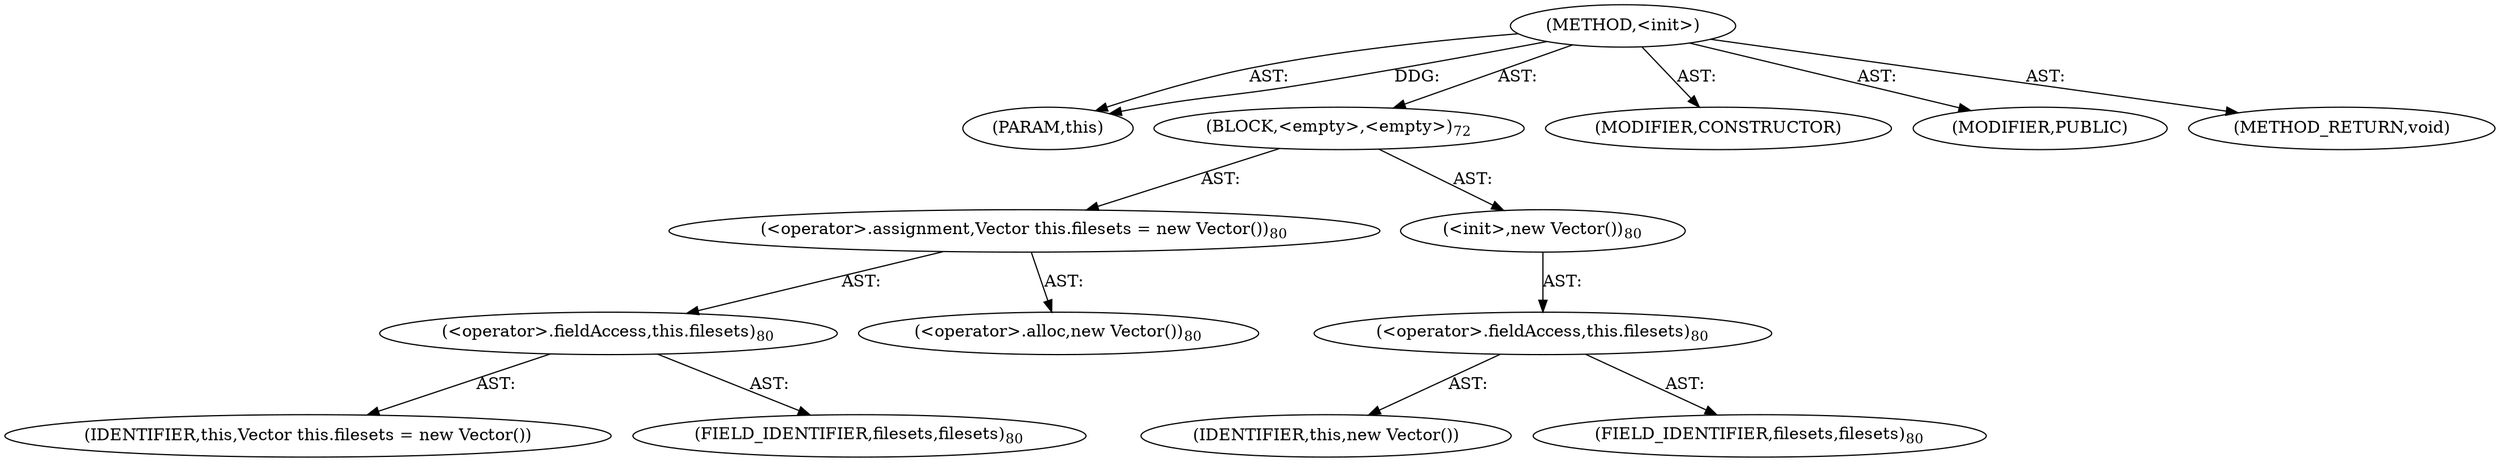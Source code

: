 digraph "&lt;init&gt;" {  
"111669149705" [label = <(METHOD,&lt;init&gt;)> ]
"115964117011" [label = <(PARAM,this)> ]
"25769803793" [label = <(BLOCK,&lt;empty&gt;,&lt;empty&gt;)<SUB>72</SUB>> ]
"30064771152" [label = <(&lt;operator&gt;.assignment,Vector this.filesets = new Vector())<SUB>80</SUB>> ]
"30064771153" [label = <(&lt;operator&gt;.fieldAccess,this.filesets)<SUB>80</SUB>> ]
"68719476811" [label = <(IDENTIFIER,this,Vector this.filesets = new Vector())> ]
"55834574858" [label = <(FIELD_IDENTIFIER,filesets,filesets)<SUB>80</SUB>> ]
"30064771154" [label = <(&lt;operator&gt;.alloc,new Vector())<SUB>80</SUB>> ]
"30064771155" [label = <(&lt;init&gt;,new Vector())<SUB>80</SUB>> ]
"30064771156" [label = <(&lt;operator&gt;.fieldAccess,this.filesets)<SUB>80</SUB>> ]
"68719476812" [label = <(IDENTIFIER,this,new Vector())> ]
"55834574859" [label = <(FIELD_IDENTIFIER,filesets,filesets)<SUB>80</SUB>> ]
"133143986197" [label = <(MODIFIER,CONSTRUCTOR)> ]
"133143986198" [label = <(MODIFIER,PUBLIC)> ]
"128849018889" [label = <(METHOD_RETURN,void)> ]
  "111669149705" -> "115964117011"  [ label = "AST: "] 
  "111669149705" -> "25769803793"  [ label = "AST: "] 
  "111669149705" -> "133143986197"  [ label = "AST: "] 
  "111669149705" -> "133143986198"  [ label = "AST: "] 
  "111669149705" -> "128849018889"  [ label = "AST: "] 
  "25769803793" -> "30064771152"  [ label = "AST: "] 
  "25769803793" -> "30064771155"  [ label = "AST: "] 
  "30064771152" -> "30064771153"  [ label = "AST: "] 
  "30064771152" -> "30064771154"  [ label = "AST: "] 
  "30064771153" -> "68719476811"  [ label = "AST: "] 
  "30064771153" -> "55834574858"  [ label = "AST: "] 
  "30064771155" -> "30064771156"  [ label = "AST: "] 
  "30064771156" -> "68719476812"  [ label = "AST: "] 
  "30064771156" -> "55834574859"  [ label = "AST: "] 
  "111669149705" -> "115964117011"  [ label = "DDG: "] 
}
